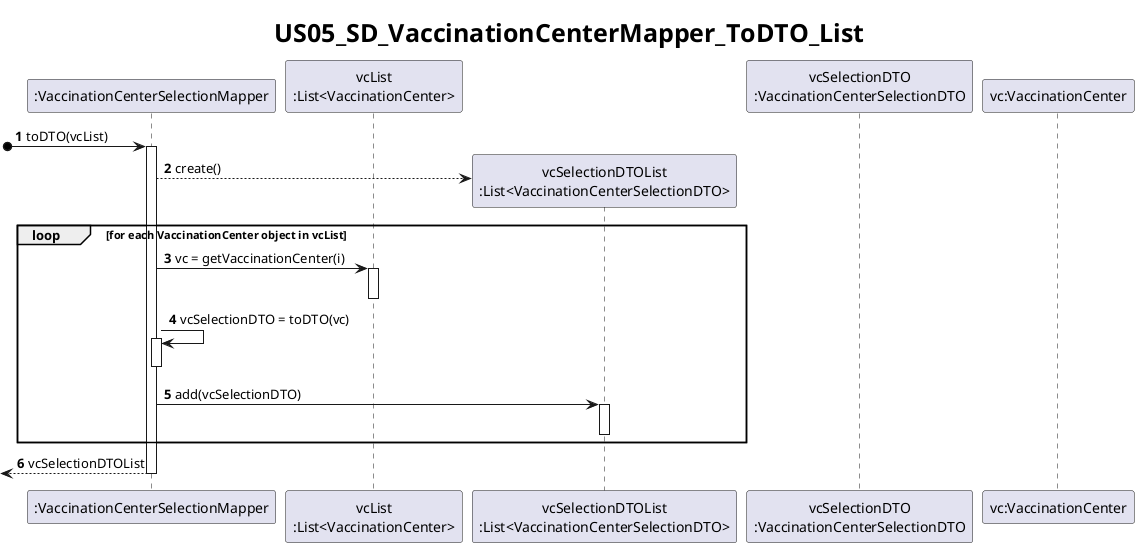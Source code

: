 @startuml
autonumber
autoactivate on
scale 1
skinparam titleFontSize 25

title US05_SD_VaccinationCenterMapper_ToDTO_List

participant ":VaccinationCenterSelectionMapper" as MAPPER
participant "vcList\n:List<VaccinationCenter>" as VCLIST
participant "vcSelectionDTOList\n:List<VaccinationCenterSelectionDTO>" as VCLISTDTO
participant "vcSelectionDTO\n:VaccinationCenterSelectionDTO" as DTO
participant "vc:VaccinationCenter" as VC

[o-> MAPPER : toDTO(vcList)

MAPPER --> VCLISTDTO** : create()
loop for each VaccinationCenter object in vcList
MAPPER -> VCLIST : vc = getVaccinationCenter(i)
deactivate VCLIST
MAPPER -> MAPPER : vcSelectionDTO = toDTO(vc)
deactivate MAPPER

MAPPER -> VCLISTDTO : add(vcSelectionDTO)
deactivate VCLISTDTO

end

[<-- MAPPER : vcSelectionDTOList



@enduml